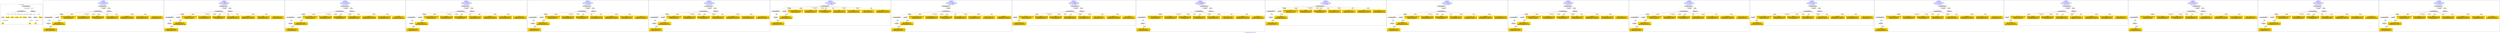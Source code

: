 digraph n0 {
fontcolor="blue"
remincross="true"
label="s14-s-california-african-american.json"
subgraph cluster_0 {
label="1-correct model"
n2[style="filled",color="white",fillcolor="lightgray",label="CulturalHeritageObject1"];
n3[style="filled",color="white",fillcolor="lightgray",label="Person1"];
n4[shape="plaintext",style="filled",fillcolor="gold",label="dimensions"];
n5[shape="plaintext",style="filled",fillcolor="gold",label="technique"];
n6[shape="plaintext",style="filled",fillcolor="gold",label="provenance"];
n7[shape="plaintext",style="filled",fillcolor="gold",label="title"];
n8[shape="plaintext",style="filled",fillcolor="gold",label="accessionId"];
n9[style="filled",color="white",fillcolor="lightgray",label="Concept1"];
n10[style="filled",color="white",fillcolor="lightgray",label="Document1"];
n11[shape="plaintext",style="filled",fillcolor="gold",label="artist"];
n12[style="filled",color="white",fillcolor="lightgray",label="EuropeanaAggregation1"];
n13[style="filled",color="white",fillcolor="lightgray",label="WebResource1"];
n14[shape="plaintext",style="filled",fillcolor="gold",label="imageUrl"];
n15[shape="plaintext",style="filled",fillcolor="gold",label="type"];
n16[shape="plaintext",style="filled",fillcolor="gold",label="url"];
}
subgraph cluster_1 {
label="candidate 0\nlink coherence:1.0\nnode coherence:1.0\nconfidence:0.5287595687913283\nmapping score:0.6021791155230353\ncost:13.99978\n-precision:0.5-recall:0.5"
n18[style="filled",color="white",fillcolor="lightgray",label="CulturalHeritageObject1"];
n19[style="filled",color="white",fillcolor="lightgray",label="CulturalHeritageObject2"];
n20[style="filled",color="white",fillcolor="lightgray",label="Document1"];
n21[style="filled",color="white",fillcolor="lightgray",label="Document2"];
n22[style="filled",color="white",fillcolor="lightgray",label="EuropeanaAggregation1"];
n23[style="filled",color="white",fillcolor="lightgray",label="WebResource1"];
n24[shape="plaintext",style="filled",fillcolor="gold",label="url\n[WebResource,classLink,0.489]\n[CulturalHeritageObject,extent,0.244]\n[Document,classLink,0.134]\n[CulturalHeritageObject,description,0.133]"];
n25[shape="plaintext",style="filled",fillcolor="gold",label="imageUrl\n[Document,classLink,0.507]\n[WebResource,classLink,0.479]\n[CulturalHeritageObject,description,0.011]\n[Person,biographicalInformation,0.004]"];
n26[shape="plaintext",style="filled",fillcolor="gold",label="accessionId\n[CulturalHeritageObject,accessionNumber,0.814]\n[WebResource,classLink,0.183]\n[CulturalHeritageObject,title,0.002]\n[Document,classLink,0.001]"];
n27[shape="plaintext",style="filled",fillcolor="gold",label="provenance\n[CulturalHeritageObject,provenance,0.68]\n[CulturalHeritageObject,description,0.135]\n[CulturalHeritageObject,title,0.112]\n[Person,biographicalInformation,0.073]"];
n28[shape="plaintext",style="filled",fillcolor="gold",label="technique\n[CulturalHeritageObject,medium,0.652]\n[CulturalHeritageObject,description,0.176]\n[Person,biographicalInformation,0.093]\n[Concept,prefLabel,0.079]"];
n29[shape="plaintext",style="filled",fillcolor="gold",label="artist\n[CulturalHeritageObject,description,0.318]\n[CulturalHeritageObject,title,0.241]\n[Person,nameOfThePerson,0.239]\n[CulturalHeritageObject,provenance,0.203]"];
n30[shape="plaintext",style="filled",fillcolor="gold",label="type\n[Document,classLink,0.339]\n[CulturalHeritageObject,rightsHolder,0.269]\n[WebResource,classLink,0.244]\n[CulturalHeritageObject,provenance,0.148]"];
n31[shape="plaintext",style="filled",fillcolor="gold",label="dimensions\n[CulturalHeritageObject,extent,0.64]\n[CulturalHeritageObject,accessionNumber,0.16]\n[CulturalHeritageObject,description,0.124]\n[CulturalHeritageObject,provenance,0.076]"];
n32[shape="plaintext",style="filled",fillcolor="gold",label="title\n[CulturalHeritageObject,description,0.397]\n[CulturalHeritageObject,title,0.287]\n[Person,biographicalInformation,0.218]\n[CulturalHeritageObject,provenance,0.098]"];
}
subgraph cluster_2 {
label="candidate 1\nlink coherence:1.0\nnode coherence:1.0\nconfidence:0.5250987376012417\nmapping score:0.6009588384596731\ncost:13.99978\n-precision:0.57-recall:0.57"
n34[style="filled",color="white",fillcolor="lightgray",label="CulturalHeritageObject1"];
n35[style="filled",color="white",fillcolor="lightgray",label="CulturalHeritageObject2"];
n36[style="filled",color="white",fillcolor="lightgray",label="Document1"];
n37[style="filled",color="white",fillcolor="lightgray",label="Document2"];
n38[style="filled",color="white",fillcolor="lightgray",label="EuropeanaAggregation1"];
n39[style="filled",color="white",fillcolor="lightgray",label="WebResource1"];
n40[shape="plaintext",style="filled",fillcolor="gold",label="url\n[WebResource,classLink,0.489]\n[CulturalHeritageObject,extent,0.244]\n[Document,classLink,0.134]\n[CulturalHeritageObject,description,0.133]"];
n41[shape="plaintext",style="filled",fillcolor="gold",label="imageUrl\n[Document,classLink,0.507]\n[WebResource,classLink,0.479]\n[CulturalHeritageObject,description,0.011]\n[Person,biographicalInformation,0.004]"];
n42[shape="plaintext",style="filled",fillcolor="gold",label="accessionId\n[CulturalHeritageObject,accessionNumber,0.814]\n[WebResource,classLink,0.183]\n[CulturalHeritageObject,title,0.002]\n[Document,classLink,0.001]"];
n43[shape="plaintext",style="filled",fillcolor="gold",label="provenance\n[CulturalHeritageObject,provenance,0.68]\n[CulturalHeritageObject,description,0.135]\n[CulturalHeritageObject,title,0.112]\n[Person,biographicalInformation,0.073]"];
n44[shape="plaintext",style="filled",fillcolor="gold",label="technique\n[CulturalHeritageObject,medium,0.652]\n[CulturalHeritageObject,description,0.176]\n[Person,biographicalInformation,0.093]\n[Concept,prefLabel,0.079]"];
n45[shape="plaintext",style="filled",fillcolor="gold",label="title\n[CulturalHeritageObject,description,0.397]\n[CulturalHeritageObject,title,0.287]\n[Person,biographicalInformation,0.218]\n[CulturalHeritageObject,provenance,0.098]"];
n46[shape="plaintext",style="filled",fillcolor="gold",label="type\n[Document,classLink,0.339]\n[CulturalHeritageObject,rightsHolder,0.269]\n[WebResource,classLink,0.244]\n[CulturalHeritageObject,provenance,0.148]"];
n47[shape="plaintext",style="filled",fillcolor="gold",label="dimensions\n[CulturalHeritageObject,extent,0.64]\n[CulturalHeritageObject,accessionNumber,0.16]\n[CulturalHeritageObject,description,0.124]\n[CulturalHeritageObject,provenance,0.076]"];
n48[shape="plaintext",style="filled",fillcolor="gold",label="artist\n[CulturalHeritageObject,description,0.318]\n[CulturalHeritageObject,title,0.241]\n[Person,nameOfThePerson,0.239]\n[CulturalHeritageObject,provenance,0.203]"];
}
subgraph cluster_3 {
label="candidate 10\nlink coherence:1.0\nnode coherence:1.0\nconfidence:0.4819772066433343\nmapping score:0.5865849948070374\ncost:13.99978\n-precision:0.57-recall:0.57"
n50[style="filled",color="white",fillcolor="lightgray",label="CulturalHeritageObject1"];
n51[style="filled",color="white",fillcolor="lightgray",label="CulturalHeritageObject2"];
n52[style="filled",color="white",fillcolor="lightgray",label="Document1"];
n53[style="filled",color="white",fillcolor="lightgray",label="Document2"];
n54[style="filled",color="white",fillcolor="lightgray",label="EuropeanaAggregation1"];
n55[style="filled",color="white",fillcolor="lightgray",label="WebResource1"];
n56[shape="plaintext",style="filled",fillcolor="gold",label="imageUrl\n[Document,classLink,0.507]\n[WebResource,classLink,0.479]\n[CulturalHeritageObject,description,0.011]\n[Person,biographicalInformation,0.004]"];
n57[shape="plaintext",style="filled",fillcolor="gold",label="type\n[Document,classLink,0.339]\n[CulturalHeritageObject,rightsHolder,0.269]\n[WebResource,classLink,0.244]\n[CulturalHeritageObject,provenance,0.148]"];
n58[shape="plaintext",style="filled",fillcolor="gold",label="accessionId\n[CulturalHeritageObject,accessionNumber,0.814]\n[WebResource,classLink,0.183]\n[CulturalHeritageObject,title,0.002]\n[Document,classLink,0.001]"];
n59[shape="plaintext",style="filled",fillcolor="gold",label="provenance\n[CulturalHeritageObject,provenance,0.68]\n[CulturalHeritageObject,description,0.135]\n[CulturalHeritageObject,title,0.112]\n[Person,biographicalInformation,0.073]"];
n60[shape="plaintext",style="filled",fillcolor="gold",label="technique\n[CulturalHeritageObject,medium,0.652]\n[CulturalHeritageObject,description,0.176]\n[Person,biographicalInformation,0.093]\n[Concept,prefLabel,0.079]"];
n61[shape="plaintext",style="filled",fillcolor="gold",label="url\n[WebResource,classLink,0.489]\n[CulturalHeritageObject,extent,0.244]\n[Document,classLink,0.134]\n[CulturalHeritageObject,description,0.133]"];
n62[shape="plaintext",style="filled",fillcolor="gold",label="artist\n[CulturalHeritageObject,description,0.318]\n[CulturalHeritageObject,title,0.241]\n[Person,nameOfThePerson,0.239]\n[CulturalHeritageObject,provenance,0.203]"];
n63[shape="plaintext",style="filled",fillcolor="gold",label="dimensions\n[CulturalHeritageObject,extent,0.64]\n[CulturalHeritageObject,accessionNumber,0.16]\n[CulturalHeritageObject,description,0.124]\n[CulturalHeritageObject,provenance,0.076]"];
n64[shape="plaintext",style="filled",fillcolor="gold",label="title\n[CulturalHeritageObject,description,0.397]\n[CulturalHeritageObject,title,0.287]\n[Person,biographicalInformation,0.218]\n[CulturalHeritageObject,provenance,0.098]"];
}
subgraph cluster_4 {
label="candidate 11\nlink coherence:1.0\nnode coherence:1.0\nconfidence:0.4787995747924503\nmapping score:0.5855257841900761\ncost:13.99978\n-precision:0.5-recall:0.5"
n66[style="filled",color="white",fillcolor="lightgray",label="CulturalHeritageObject1"];
n67[style="filled",color="white",fillcolor="lightgray",label="CulturalHeritageObject2"];
n68[style="filled",color="white",fillcolor="lightgray",label="Document1"];
n69[style="filled",color="white",fillcolor="lightgray",label="Document2"];
n70[style="filled",color="white",fillcolor="lightgray",label="EuropeanaAggregation1"];
n71[style="filled",color="white",fillcolor="lightgray",label="WebResource1"];
n72[shape="plaintext",style="filled",fillcolor="gold",label="type\n[Document,classLink,0.339]\n[CulturalHeritageObject,rightsHolder,0.269]\n[WebResource,classLink,0.244]\n[CulturalHeritageObject,provenance,0.148]"];
n73[shape="plaintext",style="filled",fillcolor="gold",label="imageUrl\n[Document,classLink,0.507]\n[WebResource,classLink,0.479]\n[CulturalHeritageObject,description,0.011]\n[Person,biographicalInformation,0.004]"];
n74[shape="plaintext",style="filled",fillcolor="gold",label="accessionId\n[CulturalHeritageObject,accessionNumber,0.814]\n[WebResource,classLink,0.183]\n[CulturalHeritageObject,title,0.002]\n[Document,classLink,0.001]"];
n75[shape="plaintext",style="filled",fillcolor="gold",label="provenance\n[CulturalHeritageObject,provenance,0.68]\n[CulturalHeritageObject,description,0.135]\n[CulturalHeritageObject,title,0.112]\n[Person,biographicalInformation,0.073]"];
n76[shape="plaintext",style="filled",fillcolor="gold",label="technique\n[CulturalHeritageObject,medium,0.652]\n[CulturalHeritageObject,description,0.176]\n[Person,biographicalInformation,0.093]\n[Concept,prefLabel,0.079]"];
n77[shape="plaintext",style="filled",fillcolor="gold",label="artist\n[CulturalHeritageObject,description,0.318]\n[CulturalHeritageObject,title,0.241]\n[Person,nameOfThePerson,0.239]\n[CulturalHeritageObject,provenance,0.203]"];
n78[shape="plaintext",style="filled",fillcolor="gold",label="url\n[WebResource,classLink,0.489]\n[CulturalHeritageObject,extent,0.244]\n[Document,classLink,0.134]\n[CulturalHeritageObject,description,0.133]"];
n79[shape="plaintext",style="filled",fillcolor="gold",label="dimensions\n[CulturalHeritageObject,extent,0.64]\n[CulturalHeritageObject,accessionNumber,0.16]\n[CulturalHeritageObject,description,0.124]\n[CulturalHeritageObject,provenance,0.076]"];
n80[shape="plaintext",style="filled",fillcolor="gold",label="title\n[CulturalHeritageObject,description,0.397]\n[CulturalHeritageObject,title,0.287]\n[Person,biographicalInformation,0.218]\n[CulturalHeritageObject,provenance,0.098]"];
}
subgraph cluster_5 {
label="candidate 12\nlink coherence:1.0\nnode coherence:1.0\nconfidence:0.4751387436023637\nmapping score:0.5843055071267139\ncost:13.99978\n-precision:0.57-recall:0.57"
n82[style="filled",color="white",fillcolor="lightgray",label="CulturalHeritageObject1"];
n83[style="filled",color="white",fillcolor="lightgray",label="CulturalHeritageObject2"];
n84[style="filled",color="white",fillcolor="lightgray",label="Document1"];
n85[style="filled",color="white",fillcolor="lightgray",label="Document2"];
n86[style="filled",color="white",fillcolor="lightgray",label="EuropeanaAggregation1"];
n87[style="filled",color="white",fillcolor="lightgray",label="WebResource1"];
n88[shape="plaintext",style="filled",fillcolor="gold",label="type\n[Document,classLink,0.339]\n[CulturalHeritageObject,rightsHolder,0.269]\n[WebResource,classLink,0.244]\n[CulturalHeritageObject,provenance,0.148]"];
n89[shape="plaintext",style="filled",fillcolor="gold",label="imageUrl\n[Document,classLink,0.507]\n[WebResource,classLink,0.479]\n[CulturalHeritageObject,description,0.011]\n[Person,biographicalInformation,0.004]"];
n90[shape="plaintext",style="filled",fillcolor="gold",label="accessionId\n[CulturalHeritageObject,accessionNumber,0.814]\n[WebResource,classLink,0.183]\n[CulturalHeritageObject,title,0.002]\n[Document,classLink,0.001]"];
n91[shape="plaintext",style="filled",fillcolor="gold",label="provenance\n[CulturalHeritageObject,provenance,0.68]\n[CulturalHeritageObject,description,0.135]\n[CulturalHeritageObject,title,0.112]\n[Person,biographicalInformation,0.073]"];
n92[shape="plaintext",style="filled",fillcolor="gold",label="technique\n[CulturalHeritageObject,medium,0.652]\n[CulturalHeritageObject,description,0.176]\n[Person,biographicalInformation,0.093]\n[Concept,prefLabel,0.079]"];
n93[shape="plaintext",style="filled",fillcolor="gold",label="title\n[CulturalHeritageObject,description,0.397]\n[CulturalHeritageObject,title,0.287]\n[Person,biographicalInformation,0.218]\n[CulturalHeritageObject,provenance,0.098]"];
n94[shape="plaintext",style="filled",fillcolor="gold",label="url\n[WebResource,classLink,0.489]\n[CulturalHeritageObject,extent,0.244]\n[Document,classLink,0.134]\n[CulturalHeritageObject,description,0.133]"];
n95[shape="plaintext",style="filled",fillcolor="gold",label="dimensions\n[CulturalHeritageObject,extent,0.64]\n[CulturalHeritageObject,accessionNumber,0.16]\n[CulturalHeritageObject,description,0.124]\n[CulturalHeritageObject,provenance,0.076]"];
n96[shape="plaintext",style="filled",fillcolor="gold",label="artist\n[CulturalHeritageObject,description,0.318]\n[CulturalHeritageObject,title,0.241]\n[Person,nameOfThePerson,0.239]\n[CulturalHeritageObject,provenance,0.203]"];
}
subgraph cluster_6 {
label="candidate 13\nlink coherence:1.0\nnode coherence:1.0\nconfidence:0.4746154770010643\nmapping score:0.5841310849262807\ncost:13.99978\n-precision:0.5-recall:0.5"
n98[style="filled",color="white",fillcolor="lightgray",label="CulturalHeritageObject1"];
n99[style="filled",color="white",fillcolor="lightgray",label="CulturalHeritageObject2"];
n100[style="filled",color="white",fillcolor="lightgray",label="Document1"];
n101[style="filled",color="white",fillcolor="lightgray",label="Document2"];
n102[style="filled",color="white",fillcolor="lightgray",label="EuropeanaAggregation1"];
n103[style="filled",color="white",fillcolor="lightgray",label="WebResource1"];
n104[shape="plaintext",style="filled",fillcolor="gold",label="type\n[Document,classLink,0.339]\n[CulturalHeritageObject,rightsHolder,0.269]\n[WebResource,classLink,0.244]\n[CulturalHeritageObject,provenance,0.148]"];
n105[shape="plaintext",style="filled",fillcolor="gold",label="imageUrl\n[Document,classLink,0.507]\n[WebResource,classLink,0.479]\n[CulturalHeritageObject,description,0.011]\n[Person,biographicalInformation,0.004]"];
n106[shape="plaintext",style="filled",fillcolor="gold",label="accessionId\n[CulturalHeritageObject,accessionNumber,0.814]\n[WebResource,classLink,0.183]\n[CulturalHeritageObject,title,0.002]\n[Document,classLink,0.001]"];
n107[shape="plaintext",style="filled",fillcolor="gold",label="provenance\n[CulturalHeritageObject,provenance,0.68]\n[CulturalHeritageObject,description,0.135]\n[CulturalHeritageObject,title,0.112]\n[Person,biographicalInformation,0.073]"];
n108[shape="plaintext",style="filled",fillcolor="gold",label="technique\n[CulturalHeritageObject,medium,0.652]\n[CulturalHeritageObject,description,0.176]\n[Person,biographicalInformation,0.093]\n[Concept,prefLabel,0.079]"];
n109[shape="plaintext",style="filled",fillcolor="gold",label="url\n[WebResource,classLink,0.489]\n[CulturalHeritageObject,extent,0.244]\n[Document,classLink,0.134]\n[CulturalHeritageObject,description,0.133]"];
n110[shape="plaintext",style="filled",fillcolor="gold",label="artist\n[CulturalHeritageObject,description,0.318]\n[CulturalHeritageObject,title,0.241]\n[Person,nameOfThePerson,0.239]\n[CulturalHeritageObject,provenance,0.203]"];
n111[shape="plaintext",style="filled",fillcolor="gold",label="dimensions\n[CulturalHeritageObject,extent,0.64]\n[CulturalHeritageObject,accessionNumber,0.16]\n[CulturalHeritageObject,description,0.124]\n[CulturalHeritageObject,provenance,0.076]"];
n112[shape="plaintext",style="filled",fillcolor="gold",label="title\n[CulturalHeritageObject,description,0.397]\n[CulturalHeritageObject,title,0.287]\n[Person,biographicalInformation,0.218]\n[CulturalHeritageObject,provenance,0.098]"];
}
subgraph cluster_7 {
label="candidate 14\nlink coherence:1.0\nnode coherence:1.0\nconfidence:0.47273973155803234\nmapping score:0.6020243549637886\ncost:11.99998\n-precision:0.5-recall:0.43"
n114[style="filled",color="white",fillcolor="lightgray",label="CulturalHeritageObject1"];
n115[style="filled",color="white",fillcolor="lightgray",label="CulturalHeritageObject2"];
n116[style="filled",color="white",fillcolor="lightgray",label="Document1"];
n117[style="filled",color="white",fillcolor="lightgray",label="Document2"];
n118[shape="plaintext",style="filled",fillcolor="gold",label="imageUrl\n[Document,classLink,0.507]\n[WebResource,classLink,0.479]\n[CulturalHeritageObject,description,0.011]\n[Person,biographicalInformation,0.004]"];
n119[shape="plaintext",style="filled",fillcolor="gold",label="accessionId\n[CulturalHeritageObject,accessionNumber,0.814]\n[WebResource,classLink,0.183]\n[CulturalHeritageObject,title,0.002]\n[Document,classLink,0.001]"];
n120[shape="plaintext",style="filled",fillcolor="gold",label="provenance\n[CulturalHeritageObject,provenance,0.68]\n[CulturalHeritageObject,description,0.135]\n[CulturalHeritageObject,title,0.112]\n[Person,biographicalInformation,0.073]"];
n121[shape="plaintext",style="filled",fillcolor="gold",label="technique\n[CulturalHeritageObject,medium,0.652]\n[CulturalHeritageObject,description,0.176]\n[Person,biographicalInformation,0.093]\n[Concept,prefLabel,0.079]"];
n122[shape="plaintext",style="filled",fillcolor="gold",label="title\n[CulturalHeritageObject,description,0.397]\n[CulturalHeritageObject,title,0.287]\n[Person,biographicalInformation,0.218]\n[CulturalHeritageObject,provenance,0.098]"];
n123[shape="plaintext",style="filled",fillcolor="gold",label="type\n[Document,classLink,0.339]\n[CulturalHeritageObject,rightsHolder,0.269]\n[WebResource,classLink,0.244]\n[CulturalHeritageObject,provenance,0.148]"];
n124[shape="plaintext",style="filled",fillcolor="gold",label="artist\n[CulturalHeritageObject,description,0.318]\n[CulturalHeritageObject,title,0.241]\n[Person,nameOfThePerson,0.239]\n[CulturalHeritageObject,provenance,0.203]"];
n125[shape="plaintext",style="filled",fillcolor="gold",label="url\n[WebResource,classLink,0.489]\n[CulturalHeritageObject,extent,0.244]\n[Document,classLink,0.134]\n[CulturalHeritageObject,description,0.133]"];
n126[shape="plaintext",style="filled",fillcolor="gold",label="dimensions\n[CulturalHeritageObject,extent,0.64]\n[CulturalHeritageObject,accessionNumber,0.16]\n[CulturalHeritageObject,description,0.124]\n[CulturalHeritageObject,provenance,0.076]"];
}
subgraph cluster_8 {
label="candidate 15\nlink coherence:1.0\nnode coherence:1.0\nconfidence:0.47273973155803234\nmapping score:0.6020243549637886\ncost:12.99988\n-precision:0.54-recall:0.5"
n128[style="filled",color="white",fillcolor="lightgray",label="CulturalHeritageObject1"];
n129[style="filled",color="white",fillcolor="lightgray",label="CulturalHeritageObject2"];
n130[style="filled",color="white",fillcolor="lightgray",label="Document1"];
n131[style="filled",color="white",fillcolor="lightgray",label="Document2"];
n132[style="filled",color="white",fillcolor="lightgray",label="EuropeanaAggregation1"];
n133[shape="plaintext",style="filled",fillcolor="gold",label="imageUrl\n[Document,classLink,0.507]\n[WebResource,classLink,0.479]\n[CulturalHeritageObject,description,0.011]\n[Person,biographicalInformation,0.004]"];
n134[shape="plaintext",style="filled",fillcolor="gold",label="accessionId\n[CulturalHeritageObject,accessionNumber,0.814]\n[WebResource,classLink,0.183]\n[CulturalHeritageObject,title,0.002]\n[Document,classLink,0.001]"];
n135[shape="plaintext",style="filled",fillcolor="gold",label="provenance\n[CulturalHeritageObject,provenance,0.68]\n[CulturalHeritageObject,description,0.135]\n[CulturalHeritageObject,title,0.112]\n[Person,biographicalInformation,0.073]"];
n136[shape="plaintext",style="filled",fillcolor="gold",label="technique\n[CulturalHeritageObject,medium,0.652]\n[CulturalHeritageObject,description,0.176]\n[Person,biographicalInformation,0.093]\n[Concept,prefLabel,0.079]"];
n137[shape="plaintext",style="filled",fillcolor="gold",label="title\n[CulturalHeritageObject,description,0.397]\n[CulturalHeritageObject,title,0.287]\n[Person,biographicalInformation,0.218]\n[CulturalHeritageObject,provenance,0.098]"];
n138[shape="plaintext",style="filled",fillcolor="gold",label="type\n[Document,classLink,0.339]\n[CulturalHeritageObject,rightsHolder,0.269]\n[WebResource,classLink,0.244]\n[CulturalHeritageObject,provenance,0.148]"];
n139[shape="plaintext",style="filled",fillcolor="gold",label="artist\n[CulturalHeritageObject,description,0.318]\n[CulturalHeritageObject,title,0.241]\n[Person,nameOfThePerson,0.239]\n[CulturalHeritageObject,provenance,0.203]"];
n140[shape="plaintext",style="filled",fillcolor="gold",label="url\n[WebResource,classLink,0.489]\n[CulturalHeritageObject,extent,0.244]\n[Document,classLink,0.134]\n[CulturalHeritageObject,description,0.133]"];
n141[shape="plaintext",style="filled",fillcolor="gold",label="dimensions\n[CulturalHeritageObject,extent,0.64]\n[CulturalHeritageObject,accessionNumber,0.16]\n[CulturalHeritageObject,description,0.124]\n[CulturalHeritageObject,provenance,0.076]"];
}
subgraph cluster_9 {
label="candidate 16\nlink coherence:1.0\nnode coherence:1.0\nconfidence:0.46961564098644765\nmapping score:0.600982991439927\ncost:11.99979\n-precision:0.75-recall:0.64"
n143[style="filled",color="white",fillcolor="lightgray",label="CulturalHeritageObject1"];
n144[style="filled",color="white",fillcolor="lightgray",label="Document1"];
n145[style="filled",color="white",fillcolor="lightgray",label="EuropeanaAggregation1"];
n146[style="filled",color="white",fillcolor="lightgray",label="WebResource1"];
n147[shape="plaintext",style="filled",fillcolor="gold",label="imageUrl\n[Document,classLink,0.507]\n[WebResource,classLink,0.479]\n[CulturalHeritageObject,description,0.011]\n[Person,biographicalInformation,0.004]"];
n148[shape="plaintext",style="filled",fillcolor="gold",label="type\n[Document,classLink,0.339]\n[CulturalHeritageObject,rightsHolder,0.269]\n[WebResource,classLink,0.244]\n[CulturalHeritageObject,provenance,0.148]"];
n149[shape="plaintext",style="filled",fillcolor="gold",label="accessionId\n[CulturalHeritageObject,accessionNumber,0.814]\n[WebResource,classLink,0.183]\n[CulturalHeritageObject,title,0.002]\n[Document,classLink,0.001]"];
n150[shape="plaintext",style="filled",fillcolor="gold",label="provenance\n[CulturalHeritageObject,provenance,0.68]\n[CulturalHeritageObject,description,0.135]\n[CulturalHeritageObject,title,0.112]\n[Person,biographicalInformation,0.073]"];
n151[shape="plaintext",style="filled",fillcolor="gold",label="technique\n[CulturalHeritageObject,medium,0.652]\n[CulturalHeritageObject,description,0.176]\n[Person,biographicalInformation,0.093]\n[Concept,prefLabel,0.079]"];
n152[shape="plaintext",style="filled",fillcolor="gold",label="title\n[CulturalHeritageObject,description,0.397]\n[CulturalHeritageObject,title,0.287]\n[Person,biographicalInformation,0.218]\n[CulturalHeritageObject,provenance,0.098]"];
n153[shape="plaintext",style="filled",fillcolor="gold",label="artist\n[CulturalHeritageObject,description,0.318]\n[CulturalHeritageObject,title,0.241]\n[Person,nameOfThePerson,0.239]\n[CulturalHeritageObject,provenance,0.203]"];
n154[shape="plaintext",style="filled",fillcolor="gold",label="url\n[WebResource,classLink,0.489]\n[CulturalHeritageObject,extent,0.244]\n[Document,classLink,0.134]\n[CulturalHeritageObject,description,0.133]"];
n155[shape="plaintext",style="filled",fillcolor="gold",label="dimensions\n[CulturalHeritageObject,extent,0.64]\n[CulturalHeritageObject,accessionNumber,0.16]\n[CulturalHeritageObject,description,0.124]\n[CulturalHeritageObject,provenance,0.076]"];
}
subgraph cluster_10 {
label="candidate 17\nlink coherence:1.0\nnode coherence:1.0\nconfidence:0.46961564098644765\nmapping score:0.600982991439927\ncost:12.99979\n-precision:0.62-recall:0.57"
n157[style="filled",color="white",fillcolor="lightgray",label="CulturalHeritageObject1"];
n158[style="filled",color="white",fillcolor="lightgray",label="CulturalHeritageObject2"];
n159[style="filled",color="white",fillcolor="lightgray",label="Document2"];
n160[style="filled",color="white",fillcolor="lightgray",label="EuropeanaAggregation1"];
n161[style="filled",color="white",fillcolor="lightgray",label="WebResource1"];
n162[shape="plaintext",style="filled",fillcolor="gold",label="imageUrl\n[Document,classLink,0.507]\n[WebResource,classLink,0.479]\n[CulturalHeritageObject,description,0.011]\n[Person,biographicalInformation,0.004]"];
n163[shape="plaintext",style="filled",fillcolor="gold",label="accessionId\n[CulturalHeritageObject,accessionNumber,0.814]\n[WebResource,classLink,0.183]\n[CulturalHeritageObject,title,0.002]\n[Document,classLink,0.001]"];
n164[shape="plaintext",style="filled",fillcolor="gold",label="provenance\n[CulturalHeritageObject,provenance,0.68]\n[CulturalHeritageObject,description,0.135]\n[CulturalHeritageObject,title,0.112]\n[Person,biographicalInformation,0.073]"];
n165[shape="plaintext",style="filled",fillcolor="gold",label="technique\n[CulturalHeritageObject,medium,0.652]\n[CulturalHeritageObject,description,0.176]\n[Person,biographicalInformation,0.093]\n[Concept,prefLabel,0.079]"];
n166[shape="plaintext",style="filled",fillcolor="gold",label="title\n[CulturalHeritageObject,description,0.397]\n[CulturalHeritageObject,title,0.287]\n[Person,biographicalInformation,0.218]\n[CulturalHeritageObject,provenance,0.098]"];
n167[shape="plaintext",style="filled",fillcolor="gold",label="type\n[Document,classLink,0.339]\n[CulturalHeritageObject,rightsHolder,0.269]\n[WebResource,classLink,0.244]\n[CulturalHeritageObject,provenance,0.148]"];
n168[shape="plaintext",style="filled",fillcolor="gold",label="artist\n[CulturalHeritageObject,description,0.318]\n[CulturalHeritageObject,title,0.241]\n[Person,nameOfThePerson,0.239]\n[CulturalHeritageObject,provenance,0.203]"];
n169[shape="plaintext",style="filled",fillcolor="gold",label="url\n[WebResource,classLink,0.489]\n[CulturalHeritageObject,extent,0.244]\n[Document,classLink,0.134]\n[CulturalHeritageObject,description,0.133]"];
n170[shape="plaintext",style="filled",fillcolor="gold",label="dimensions\n[CulturalHeritageObject,extent,0.64]\n[CulturalHeritageObject,accessionNumber,0.16]\n[CulturalHeritageObject,description,0.124]\n[CulturalHeritageObject,provenance,0.076]"];
}
subgraph cluster_11 {
label="candidate 18\nlink coherence:1.0\nnode coherence:1.0\nconfidence:0.468147942730166\nmapping score:0.6004937586878331\ncost:11.99998\n-precision:0.42-recall:0.36"
n172[style="filled",color="white",fillcolor="lightgray",label="CulturalHeritageObject1"];
n173[style="filled",color="white",fillcolor="lightgray",label="CulturalHeritageObject2"];
n174[style="filled",color="white",fillcolor="lightgray",label="Document1"];
n175[style="filled",color="white",fillcolor="lightgray",label="Document2"];
n176[shape="plaintext",style="filled",fillcolor="gold",label="imageUrl\n[Document,classLink,0.507]\n[WebResource,classLink,0.479]\n[CulturalHeritageObject,description,0.011]\n[Person,biographicalInformation,0.004]"];
n177[shape="plaintext",style="filled",fillcolor="gold",label="accessionId\n[CulturalHeritageObject,accessionNumber,0.814]\n[WebResource,classLink,0.183]\n[CulturalHeritageObject,title,0.002]\n[Document,classLink,0.001]"];
n178[shape="plaintext",style="filled",fillcolor="gold",label="provenance\n[CulturalHeritageObject,provenance,0.68]\n[CulturalHeritageObject,description,0.135]\n[CulturalHeritageObject,title,0.112]\n[Person,biographicalInformation,0.073]"];
n179[shape="plaintext",style="filled",fillcolor="gold",label="technique\n[CulturalHeritageObject,medium,0.652]\n[CulturalHeritageObject,description,0.176]\n[Person,biographicalInformation,0.093]\n[Concept,prefLabel,0.079]"];
n180[shape="plaintext",style="filled",fillcolor="gold",label="artist\n[CulturalHeritageObject,description,0.318]\n[CulturalHeritageObject,title,0.241]\n[Person,nameOfThePerson,0.239]\n[CulturalHeritageObject,provenance,0.203]"];
n181[shape="plaintext",style="filled",fillcolor="gold",label="url\n[WebResource,classLink,0.489]\n[CulturalHeritageObject,extent,0.244]\n[Document,classLink,0.134]\n[CulturalHeritageObject,description,0.133]"];
n182[shape="plaintext",style="filled",fillcolor="gold",label="type\n[Document,classLink,0.339]\n[CulturalHeritageObject,rightsHolder,0.269]\n[WebResource,classLink,0.244]\n[CulturalHeritageObject,provenance,0.148]"];
n183[shape="plaintext",style="filled",fillcolor="gold",label="dimensions\n[CulturalHeritageObject,extent,0.64]\n[CulturalHeritageObject,accessionNumber,0.16]\n[CulturalHeritageObject,description,0.124]\n[CulturalHeritageObject,provenance,0.076]"];
n184[shape="plaintext",style="filled",fillcolor="gold",label="title\n[CulturalHeritageObject,description,0.397]\n[CulturalHeritageObject,title,0.287]\n[Person,biographicalInformation,0.218]\n[CulturalHeritageObject,provenance,0.098]"];
}
subgraph cluster_12 {
label="candidate 19\nlink coherence:1.0\nnode coherence:1.0\nconfidence:0.468147942730166\nmapping score:0.6004937586878331\ncost:12.99988\n-precision:0.46-recall:0.43"
n186[style="filled",color="white",fillcolor="lightgray",label="CulturalHeritageObject1"];
n187[style="filled",color="white",fillcolor="lightgray",label="CulturalHeritageObject2"];
n188[style="filled",color="white",fillcolor="lightgray",label="Document1"];
n189[style="filled",color="white",fillcolor="lightgray",label="Document2"];
n190[style="filled",color="white",fillcolor="lightgray",label="EuropeanaAggregation1"];
n191[shape="plaintext",style="filled",fillcolor="gold",label="imageUrl\n[Document,classLink,0.507]\n[WebResource,classLink,0.479]\n[CulturalHeritageObject,description,0.011]\n[Person,biographicalInformation,0.004]"];
n192[shape="plaintext",style="filled",fillcolor="gold",label="accessionId\n[CulturalHeritageObject,accessionNumber,0.814]\n[WebResource,classLink,0.183]\n[CulturalHeritageObject,title,0.002]\n[Document,classLink,0.001]"];
n193[shape="plaintext",style="filled",fillcolor="gold",label="provenance\n[CulturalHeritageObject,provenance,0.68]\n[CulturalHeritageObject,description,0.135]\n[CulturalHeritageObject,title,0.112]\n[Person,biographicalInformation,0.073]"];
n194[shape="plaintext",style="filled",fillcolor="gold",label="technique\n[CulturalHeritageObject,medium,0.652]\n[CulturalHeritageObject,description,0.176]\n[Person,biographicalInformation,0.093]\n[Concept,prefLabel,0.079]"];
n195[shape="plaintext",style="filled",fillcolor="gold",label="artist\n[CulturalHeritageObject,description,0.318]\n[CulturalHeritageObject,title,0.241]\n[Person,nameOfThePerson,0.239]\n[CulturalHeritageObject,provenance,0.203]"];
n196[shape="plaintext",style="filled",fillcolor="gold",label="url\n[WebResource,classLink,0.489]\n[CulturalHeritageObject,extent,0.244]\n[Document,classLink,0.134]\n[CulturalHeritageObject,description,0.133]"];
n197[shape="plaintext",style="filled",fillcolor="gold",label="type\n[Document,classLink,0.339]\n[CulturalHeritageObject,rightsHolder,0.269]\n[WebResource,classLink,0.244]\n[CulturalHeritageObject,provenance,0.148]"];
n198[shape="plaintext",style="filled",fillcolor="gold",label="dimensions\n[CulturalHeritageObject,extent,0.64]\n[CulturalHeritageObject,accessionNumber,0.16]\n[CulturalHeritageObject,description,0.124]\n[CulturalHeritageObject,provenance,0.076]"];
n199[shape="plaintext",style="filled",fillcolor="gold",label="title\n[CulturalHeritageObject,description,0.397]\n[CulturalHeritageObject,title,0.287]\n[Person,biographicalInformation,0.218]\n[CulturalHeritageObject,provenance,0.098]"];
}
subgraph cluster_13 {
label="candidate 2\nlink coherence:1.0\nnode coherence:1.0\nconfidence:0.5245754709999423\nmapping score:0.60078441625924\ncost:13.99978\n-precision:0.5-recall:0.5"
n201[style="filled",color="white",fillcolor="lightgray",label="CulturalHeritageObject1"];
n202[style="filled",color="white",fillcolor="lightgray",label="CulturalHeritageObject2"];
n203[style="filled",color="white",fillcolor="lightgray",label="Document1"];
n204[style="filled",color="white",fillcolor="lightgray",label="Document2"];
n205[style="filled",color="white",fillcolor="lightgray",label="EuropeanaAggregation1"];
n206[style="filled",color="white",fillcolor="lightgray",label="WebResource1"];
n207[shape="plaintext",style="filled",fillcolor="gold",label="url\n[WebResource,classLink,0.489]\n[CulturalHeritageObject,extent,0.244]\n[Document,classLink,0.134]\n[CulturalHeritageObject,description,0.133]"];
n208[shape="plaintext",style="filled",fillcolor="gold",label="imageUrl\n[Document,classLink,0.507]\n[WebResource,classLink,0.479]\n[CulturalHeritageObject,description,0.011]\n[Person,biographicalInformation,0.004]"];
n209[shape="plaintext",style="filled",fillcolor="gold",label="accessionId\n[CulturalHeritageObject,accessionNumber,0.814]\n[WebResource,classLink,0.183]\n[CulturalHeritageObject,title,0.002]\n[Document,classLink,0.001]"];
n210[shape="plaintext",style="filled",fillcolor="gold",label="provenance\n[CulturalHeritageObject,provenance,0.68]\n[CulturalHeritageObject,description,0.135]\n[CulturalHeritageObject,title,0.112]\n[Person,biographicalInformation,0.073]"];
n211[shape="plaintext",style="filled",fillcolor="gold",label="technique\n[CulturalHeritageObject,medium,0.652]\n[CulturalHeritageObject,description,0.176]\n[Person,biographicalInformation,0.093]\n[Concept,prefLabel,0.079]"];
n212[shape="plaintext",style="filled",fillcolor="gold",label="type\n[Document,classLink,0.339]\n[CulturalHeritageObject,rightsHolder,0.269]\n[WebResource,classLink,0.244]\n[CulturalHeritageObject,provenance,0.148]"];
n213[shape="plaintext",style="filled",fillcolor="gold",label="artist\n[CulturalHeritageObject,description,0.318]\n[CulturalHeritageObject,title,0.241]\n[Person,nameOfThePerson,0.239]\n[CulturalHeritageObject,provenance,0.203]"];
n214[shape="plaintext",style="filled",fillcolor="gold",label="dimensions\n[CulturalHeritageObject,extent,0.64]\n[CulturalHeritageObject,accessionNumber,0.16]\n[CulturalHeritageObject,description,0.124]\n[CulturalHeritageObject,provenance,0.076]"];
n215[shape="plaintext",style="filled",fillcolor="gold",label="title\n[CulturalHeritageObject,description,0.397]\n[CulturalHeritageObject,title,0.287]\n[Person,biographicalInformation,0.218]\n[CulturalHeritageObject,provenance,0.098]"];
}
subgraph cluster_14 {
label="candidate 3\nlink coherence:1.0\nnode coherence:1.0\nconfidence:0.512359051935271\nmapping score:0.5967122765710163\ncost:13.99978\n-precision:0.57-recall:0.57"
n217[style="filled",color="white",fillcolor="lightgray",label="CulturalHeritageObject1"];
n218[style="filled",color="white",fillcolor="lightgray",label="CulturalHeritageObject2"];
n219[style="filled",color="white",fillcolor="lightgray",label="Document1"];
n220[style="filled",color="white",fillcolor="lightgray",label="Document2"];
n221[style="filled",color="white",fillcolor="lightgray",label="EuropeanaAggregation1"];
n222[style="filled",color="white",fillcolor="lightgray",label="WebResource1"];
n223[shape="plaintext",style="filled",fillcolor="gold",label="url\n[WebResource,classLink,0.489]\n[CulturalHeritageObject,extent,0.244]\n[Document,classLink,0.134]\n[CulturalHeritageObject,description,0.133]"];
n224[shape="plaintext",style="filled",fillcolor="gold",label="imageUrl\n[Document,classLink,0.507]\n[WebResource,classLink,0.479]\n[CulturalHeritageObject,description,0.011]\n[Person,biographicalInformation,0.004]"];
n225[shape="plaintext",style="filled",fillcolor="gold",label="accessionId\n[CulturalHeritageObject,accessionNumber,0.814]\n[WebResource,classLink,0.183]\n[CulturalHeritageObject,title,0.002]\n[Document,classLink,0.001]"];
n226[shape="plaintext",style="filled",fillcolor="gold",label="provenance\n[CulturalHeritageObject,provenance,0.68]\n[CulturalHeritageObject,description,0.135]\n[CulturalHeritageObject,title,0.112]\n[Person,biographicalInformation,0.073]"];
n227[shape="plaintext",style="filled",fillcolor="gold",label="technique\n[CulturalHeritageObject,medium,0.652]\n[CulturalHeritageObject,description,0.176]\n[Person,biographicalInformation,0.093]\n[Concept,prefLabel,0.079]"];
n228[shape="plaintext",style="filled",fillcolor="gold",label="title\n[CulturalHeritageObject,description,0.397]\n[CulturalHeritageObject,title,0.287]\n[Person,biographicalInformation,0.218]\n[CulturalHeritageObject,provenance,0.098]"];
n229[shape="plaintext",style="filled",fillcolor="gold",label="type\n[Document,classLink,0.339]\n[CulturalHeritageObject,rightsHolder,0.269]\n[WebResource,classLink,0.244]\n[CulturalHeritageObject,provenance,0.148]"];
n230[shape="plaintext",style="filled",fillcolor="gold",label="artist\n[CulturalHeritageObject,description,0.318]\n[CulturalHeritageObject,title,0.241]\n[Person,nameOfThePerson,0.239]\n[CulturalHeritageObject,provenance,0.203]"];
n231[shape="plaintext",style="filled",fillcolor="gold",label="dimensions\n[CulturalHeritageObject,extent,0.64]\n[CulturalHeritageObject,accessionNumber,0.16]\n[CulturalHeritageObject,description,0.124]\n[CulturalHeritageObject,provenance,0.076]"];
}
subgraph cluster_15 {
label="candidate 4\nlink coherence:1.0\nnode coherence:1.0\nconfidence:0.5076221165151894\nmapping score:0.6136518166161743\ncost:11.99979\n-precision:0.58-recall:0.5"
n233[style="filled",color="white",fillcolor="lightgray",label="CulturalHeritageObject1"];
n234[style="filled",color="white",fillcolor="lightgray",label="Document1"];
n235[style="filled",color="white",fillcolor="lightgray",label="EuropeanaAggregation1"];
n236[style="filled",color="white",fillcolor="lightgray",label="WebResource1"];
n237[shape="plaintext",style="filled",fillcolor="gold",label="url\n[WebResource,classLink,0.489]\n[CulturalHeritageObject,extent,0.244]\n[Document,classLink,0.134]\n[CulturalHeritageObject,description,0.133]"];
n238[shape="plaintext",style="filled",fillcolor="gold",label="imageUrl\n[Document,classLink,0.507]\n[WebResource,classLink,0.479]\n[CulturalHeritageObject,description,0.011]\n[Person,biographicalInformation,0.004]"];
n239[shape="plaintext",style="filled",fillcolor="gold",label="accessionId\n[CulturalHeritageObject,accessionNumber,0.814]\n[WebResource,classLink,0.183]\n[CulturalHeritageObject,title,0.002]\n[Document,classLink,0.001]"];
n240[shape="plaintext",style="filled",fillcolor="gold",label="provenance\n[CulturalHeritageObject,provenance,0.68]\n[CulturalHeritageObject,description,0.135]\n[CulturalHeritageObject,title,0.112]\n[Person,biographicalInformation,0.073]"];
n241[shape="plaintext",style="filled",fillcolor="gold",label="technique\n[CulturalHeritageObject,medium,0.652]\n[CulturalHeritageObject,description,0.176]\n[Person,biographicalInformation,0.093]\n[Concept,prefLabel,0.079]"];
n242[shape="plaintext",style="filled",fillcolor="gold",label="artist\n[CulturalHeritageObject,description,0.318]\n[CulturalHeritageObject,title,0.241]\n[Person,nameOfThePerson,0.239]\n[CulturalHeritageObject,provenance,0.203]"];
n243[shape="plaintext",style="filled",fillcolor="gold",label="type\n[Document,classLink,0.339]\n[CulturalHeritageObject,rightsHolder,0.269]\n[WebResource,classLink,0.244]\n[CulturalHeritageObject,provenance,0.148]"];
n244[shape="plaintext",style="filled",fillcolor="gold",label="dimensions\n[CulturalHeritageObject,extent,0.64]\n[CulturalHeritageObject,accessionNumber,0.16]\n[CulturalHeritageObject,description,0.124]\n[CulturalHeritageObject,provenance,0.076]"];
n245[shape="plaintext",style="filled",fillcolor="gold",label="title\n[CulturalHeritageObject,description,0.397]\n[CulturalHeritageObject,title,0.287]\n[Person,biographicalInformation,0.218]\n[CulturalHeritageObject,provenance,0.098]"];
}
subgraph cluster_16 {
label="candidate 5\nlink coherence:1.0\nnode coherence:1.0\nconfidence:0.5076221165151894\nmapping score:0.6136518166161743\ncost:12.99979\n-precision:0.46-recall:0.43"
n247[style="filled",color="white",fillcolor="lightgray",label="CulturalHeritageObject1"];
n248[style="filled",color="white",fillcolor="lightgray",label="CulturalHeritageObject2"];
n249[style="filled",color="white",fillcolor="lightgray",label="Document2"];
n250[style="filled",color="white",fillcolor="lightgray",label="EuropeanaAggregation1"];
n251[style="filled",color="white",fillcolor="lightgray",label="WebResource1"];
n252[shape="plaintext",style="filled",fillcolor="gold",label="url\n[WebResource,classLink,0.489]\n[CulturalHeritageObject,extent,0.244]\n[Document,classLink,0.134]\n[CulturalHeritageObject,description,0.133]"];
n253[shape="plaintext",style="filled",fillcolor="gold",label="accessionId\n[CulturalHeritageObject,accessionNumber,0.814]\n[WebResource,classLink,0.183]\n[CulturalHeritageObject,title,0.002]\n[Document,classLink,0.001]"];
n254[shape="plaintext",style="filled",fillcolor="gold",label="provenance\n[CulturalHeritageObject,provenance,0.68]\n[CulturalHeritageObject,description,0.135]\n[CulturalHeritageObject,title,0.112]\n[Person,biographicalInformation,0.073]"];
n255[shape="plaintext",style="filled",fillcolor="gold",label="technique\n[CulturalHeritageObject,medium,0.652]\n[CulturalHeritageObject,description,0.176]\n[Person,biographicalInformation,0.093]\n[Concept,prefLabel,0.079]"];
n256[shape="plaintext",style="filled",fillcolor="gold",label="artist\n[CulturalHeritageObject,description,0.318]\n[CulturalHeritageObject,title,0.241]\n[Person,nameOfThePerson,0.239]\n[CulturalHeritageObject,provenance,0.203]"];
n257[shape="plaintext",style="filled",fillcolor="gold",label="imageUrl\n[Document,classLink,0.507]\n[WebResource,classLink,0.479]\n[CulturalHeritageObject,description,0.011]\n[Person,biographicalInformation,0.004]"];
n258[shape="plaintext",style="filled",fillcolor="gold",label="type\n[Document,classLink,0.339]\n[CulturalHeritageObject,rightsHolder,0.269]\n[WebResource,classLink,0.244]\n[CulturalHeritageObject,provenance,0.148]"];
n259[shape="plaintext",style="filled",fillcolor="gold",label="dimensions\n[CulturalHeritageObject,extent,0.64]\n[CulturalHeritageObject,accessionNumber,0.16]\n[CulturalHeritageObject,description,0.124]\n[CulturalHeritageObject,provenance,0.076]"];
n260[shape="plaintext",style="filled",fillcolor="gold",label="title\n[CulturalHeritageObject,description,0.397]\n[CulturalHeritageObject,title,0.287]\n[Person,biographicalInformation,0.218]\n[CulturalHeritageObject,provenance,0.098]"];
}
subgraph cluster_17 {
label="candidate 6\nlink coherence:1.0\nnode coherence:1.0\nconfidence:0.5039612853251026\nmapping score:0.6124315395528119\ncost:11.99979\n-precision:0.67-recall:0.57"
n262[style="filled",color="white",fillcolor="lightgray",label="CulturalHeritageObject1"];
n263[style="filled",color="white",fillcolor="lightgray",label="Document1"];
n264[style="filled",color="white",fillcolor="lightgray",label="EuropeanaAggregation1"];
n265[style="filled",color="white",fillcolor="lightgray",label="WebResource1"];
n266[shape="plaintext",style="filled",fillcolor="gold",label="url\n[WebResource,classLink,0.489]\n[CulturalHeritageObject,extent,0.244]\n[Document,classLink,0.134]\n[CulturalHeritageObject,description,0.133]"];
n267[shape="plaintext",style="filled",fillcolor="gold",label="imageUrl\n[Document,classLink,0.507]\n[WebResource,classLink,0.479]\n[CulturalHeritageObject,description,0.011]\n[Person,biographicalInformation,0.004]"];
n268[shape="plaintext",style="filled",fillcolor="gold",label="accessionId\n[CulturalHeritageObject,accessionNumber,0.814]\n[WebResource,classLink,0.183]\n[CulturalHeritageObject,title,0.002]\n[Document,classLink,0.001]"];
n269[shape="plaintext",style="filled",fillcolor="gold",label="provenance\n[CulturalHeritageObject,provenance,0.68]\n[CulturalHeritageObject,description,0.135]\n[CulturalHeritageObject,title,0.112]\n[Person,biographicalInformation,0.073]"];
n270[shape="plaintext",style="filled",fillcolor="gold",label="technique\n[CulturalHeritageObject,medium,0.652]\n[CulturalHeritageObject,description,0.176]\n[Person,biographicalInformation,0.093]\n[Concept,prefLabel,0.079]"];
n271[shape="plaintext",style="filled",fillcolor="gold",label="title\n[CulturalHeritageObject,description,0.397]\n[CulturalHeritageObject,title,0.287]\n[Person,biographicalInformation,0.218]\n[CulturalHeritageObject,provenance,0.098]"];
n272[shape="plaintext",style="filled",fillcolor="gold",label="type\n[Document,classLink,0.339]\n[CulturalHeritageObject,rightsHolder,0.269]\n[WebResource,classLink,0.244]\n[CulturalHeritageObject,provenance,0.148]"];
n273[shape="plaintext",style="filled",fillcolor="gold",label="dimensions\n[CulturalHeritageObject,extent,0.64]\n[CulturalHeritageObject,accessionNumber,0.16]\n[CulturalHeritageObject,description,0.124]\n[CulturalHeritageObject,provenance,0.076]"];
n274[shape="plaintext",style="filled",fillcolor="gold",label="artist\n[CulturalHeritageObject,description,0.318]\n[CulturalHeritageObject,title,0.241]\n[Person,nameOfThePerson,0.239]\n[CulturalHeritageObject,provenance,0.203]"];
}
subgraph cluster_18 {
label="candidate 7\nlink coherence:1.0\nnode coherence:1.0\nconfidence:0.5039612853251026\nmapping score:0.6124315395528119\ncost:12.99979\n-precision:0.54-recall:0.5"
n276[style="filled",color="white",fillcolor="lightgray",label="CulturalHeritageObject1"];
n277[style="filled",color="white",fillcolor="lightgray",label="CulturalHeritageObject2"];
n278[style="filled",color="white",fillcolor="lightgray",label="Document2"];
n279[style="filled",color="white",fillcolor="lightgray",label="EuropeanaAggregation1"];
n280[style="filled",color="white",fillcolor="lightgray",label="WebResource1"];
n281[shape="plaintext",style="filled",fillcolor="gold",label="url\n[WebResource,classLink,0.489]\n[CulturalHeritageObject,extent,0.244]\n[Document,classLink,0.134]\n[CulturalHeritageObject,description,0.133]"];
n282[shape="plaintext",style="filled",fillcolor="gold",label="accessionId\n[CulturalHeritageObject,accessionNumber,0.814]\n[WebResource,classLink,0.183]\n[CulturalHeritageObject,title,0.002]\n[Document,classLink,0.001]"];
n283[shape="plaintext",style="filled",fillcolor="gold",label="provenance\n[CulturalHeritageObject,provenance,0.68]\n[CulturalHeritageObject,description,0.135]\n[CulturalHeritageObject,title,0.112]\n[Person,biographicalInformation,0.073]"];
n284[shape="plaintext",style="filled",fillcolor="gold",label="technique\n[CulturalHeritageObject,medium,0.652]\n[CulturalHeritageObject,description,0.176]\n[Person,biographicalInformation,0.093]\n[Concept,prefLabel,0.079]"];
n285[shape="plaintext",style="filled",fillcolor="gold",label="title\n[CulturalHeritageObject,description,0.397]\n[CulturalHeritageObject,title,0.287]\n[Person,biographicalInformation,0.218]\n[CulturalHeritageObject,provenance,0.098]"];
n286[shape="plaintext",style="filled",fillcolor="gold",label="imageUrl\n[Document,classLink,0.507]\n[WebResource,classLink,0.479]\n[CulturalHeritageObject,description,0.011]\n[Person,biographicalInformation,0.004]"];
n287[shape="plaintext",style="filled",fillcolor="gold",label="type\n[Document,classLink,0.339]\n[CulturalHeritageObject,rightsHolder,0.269]\n[WebResource,classLink,0.244]\n[CulturalHeritageObject,provenance,0.148]"];
n288[shape="plaintext",style="filled",fillcolor="gold",label="dimensions\n[CulturalHeritageObject,extent,0.64]\n[CulturalHeritageObject,accessionNumber,0.16]\n[CulturalHeritageObject,description,0.124]\n[CulturalHeritageObject,provenance,0.076]"];
n289[shape="plaintext",style="filled",fillcolor="gold",label="artist\n[CulturalHeritageObject,description,0.318]\n[CulturalHeritageObject,title,0.241]\n[Person,nameOfThePerson,0.239]\n[CulturalHeritageObject,provenance,0.203]"];
}
subgraph cluster_19 {
label="candidate 8\nlink coherence:1.0\nnode coherence:1.0\nconfidence:0.4861613044347203\nmapping score:0.5879796940708326\ncost:13.99978\n-precision:0.57-recall:0.57"
n291[style="filled",color="white",fillcolor="lightgray",label="CulturalHeritageObject1"];
n292[style="filled",color="white",fillcolor="lightgray",label="CulturalHeritageObject2"];
n293[style="filled",color="white",fillcolor="lightgray",label="Document1"];
n294[style="filled",color="white",fillcolor="lightgray",label="Document2"];
n295[style="filled",color="white",fillcolor="lightgray",label="EuropeanaAggregation1"];
n296[style="filled",color="white",fillcolor="lightgray",label="WebResource1"];
n297[shape="plaintext",style="filled",fillcolor="gold",label="imageUrl\n[Document,classLink,0.507]\n[WebResource,classLink,0.479]\n[CulturalHeritageObject,description,0.011]\n[Person,biographicalInformation,0.004]"];
n298[shape="plaintext",style="filled",fillcolor="gold",label="type\n[Document,classLink,0.339]\n[CulturalHeritageObject,rightsHolder,0.269]\n[WebResource,classLink,0.244]\n[CulturalHeritageObject,provenance,0.148]"];
n299[shape="plaintext",style="filled",fillcolor="gold",label="accessionId\n[CulturalHeritageObject,accessionNumber,0.814]\n[WebResource,classLink,0.183]\n[CulturalHeritageObject,title,0.002]\n[Document,classLink,0.001]"];
n300[shape="plaintext",style="filled",fillcolor="gold",label="provenance\n[CulturalHeritageObject,provenance,0.68]\n[CulturalHeritageObject,description,0.135]\n[CulturalHeritageObject,title,0.112]\n[Person,biographicalInformation,0.073]"];
n301[shape="plaintext",style="filled",fillcolor="gold",label="technique\n[CulturalHeritageObject,medium,0.652]\n[CulturalHeritageObject,description,0.176]\n[Person,biographicalInformation,0.093]\n[Concept,prefLabel,0.079]"];
n302[shape="plaintext",style="filled",fillcolor="gold",label="artist\n[CulturalHeritageObject,description,0.318]\n[CulturalHeritageObject,title,0.241]\n[Person,nameOfThePerson,0.239]\n[CulturalHeritageObject,provenance,0.203]"];
n303[shape="plaintext",style="filled",fillcolor="gold",label="url\n[WebResource,classLink,0.489]\n[CulturalHeritageObject,extent,0.244]\n[Document,classLink,0.134]\n[CulturalHeritageObject,description,0.133]"];
n304[shape="plaintext",style="filled",fillcolor="gold",label="dimensions\n[CulturalHeritageObject,extent,0.64]\n[CulturalHeritageObject,accessionNumber,0.16]\n[CulturalHeritageObject,description,0.124]\n[CulturalHeritageObject,provenance,0.076]"];
n305[shape="plaintext",style="filled",fillcolor="gold",label="title\n[CulturalHeritageObject,description,0.397]\n[CulturalHeritageObject,title,0.287]\n[Person,biographicalInformation,0.218]\n[CulturalHeritageObject,provenance,0.098]"];
}
subgraph cluster_20 {
label="candidate 9\nlink coherence:1.0\nnode coherence:1.0\nconfidence:0.48250047324463363\nmapping score:0.5867594170074705\ncost:13.99978\n-precision:0.64-recall:0.64"
n307[style="filled",color="white",fillcolor="lightgray",label="CulturalHeritageObject1"];
n308[style="filled",color="white",fillcolor="lightgray",label="CulturalHeritageObject2"];
n309[style="filled",color="white",fillcolor="lightgray",label="Document1"];
n310[style="filled",color="white",fillcolor="lightgray",label="Document2"];
n311[style="filled",color="white",fillcolor="lightgray",label="EuropeanaAggregation1"];
n312[style="filled",color="white",fillcolor="lightgray",label="WebResource1"];
n313[shape="plaintext",style="filled",fillcolor="gold",label="imageUrl\n[Document,classLink,0.507]\n[WebResource,classLink,0.479]\n[CulturalHeritageObject,description,0.011]\n[Person,biographicalInformation,0.004]"];
n314[shape="plaintext",style="filled",fillcolor="gold",label="type\n[Document,classLink,0.339]\n[CulturalHeritageObject,rightsHolder,0.269]\n[WebResource,classLink,0.244]\n[CulturalHeritageObject,provenance,0.148]"];
n315[shape="plaintext",style="filled",fillcolor="gold",label="accessionId\n[CulturalHeritageObject,accessionNumber,0.814]\n[WebResource,classLink,0.183]\n[CulturalHeritageObject,title,0.002]\n[Document,classLink,0.001]"];
n316[shape="plaintext",style="filled",fillcolor="gold",label="provenance\n[CulturalHeritageObject,provenance,0.68]\n[CulturalHeritageObject,description,0.135]\n[CulturalHeritageObject,title,0.112]\n[Person,biographicalInformation,0.073]"];
n317[shape="plaintext",style="filled",fillcolor="gold",label="technique\n[CulturalHeritageObject,medium,0.652]\n[CulturalHeritageObject,description,0.176]\n[Person,biographicalInformation,0.093]\n[Concept,prefLabel,0.079]"];
n318[shape="plaintext",style="filled",fillcolor="gold",label="title\n[CulturalHeritageObject,description,0.397]\n[CulturalHeritageObject,title,0.287]\n[Person,biographicalInformation,0.218]\n[CulturalHeritageObject,provenance,0.098]"];
n319[shape="plaintext",style="filled",fillcolor="gold",label="url\n[WebResource,classLink,0.489]\n[CulturalHeritageObject,extent,0.244]\n[Document,classLink,0.134]\n[CulturalHeritageObject,description,0.133]"];
n320[shape="plaintext",style="filled",fillcolor="gold",label="dimensions\n[CulturalHeritageObject,extent,0.64]\n[CulturalHeritageObject,accessionNumber,0.16]\n[CulturalHeritageObject,description,0.124]\n[CulturalHeritageObject,provenance,0.076]"];
n321[shape="plaintext",style="filled",fillcolor="gold",label="artist\n[CulturalHeritageObject,description,0.318]\n[CulturalHeritageObject,title,0.241]\n[Person,nameOfThePerson,0.239]\n[CulturalHeritageObject,provenance,0.203]"];
}
n2 -> n3[color="brown",fontcolor="black",label="creator"]
n2 -> n4[color="brown",fontcolor="black",label="extent"]
n2 -> n5[color="brown",fontcolor="black",label="medium"]
n2 -> n6[color="brown",fontcolor="black",label="provenance"]
n2 -> n7[color="brown",fontcolor="black",label="title"]
n2 -> n8[color="brown",fontcolor="black",label="accessionNumber"]
n2 -> n9[color="brown",fontcolor="black",label="hasType"]
n2 -> n10[color="brown",fontcolor="black",label="page"]
n3 -> n11[color="brown",fontcolor="black",label="nameOfThePerson"]
n12 -> n2[color="brown",fontcolor="black",label="aggregatedCHO"]
n12 -> n13[color="brown",fontcolor="black",label="hasView"]
n13 -> n14[color="brown",fontcolor="black",label="classLink"]
n9 -> n15[color="brown",fontcolor="black",label="prefLabel"]
n10 -> n16[color="brown",fontcolor="black",label="classLink"]
n18 -> n19[color="brown",fontcolor="black",label="isRelatedTo\nw=0.99999"]
n18 -> n20[color="brown",fontcolor="black",label="page\nw=0.99999"]
n19 -> n21[color="brown",fontcolor="black",label="page\nw=1.0"]
n22 -> n18[color="brown",fontcolor="black",label="aggregatedCHO\nw=0.9999"]
n22 -> n23[color="brown",fontcolor="black",label="hasView\nw=0.9999"]
n23 -> n24[color="brown",fontcolor="black",label="classLink\nw=1.0"]
n20 -> n25[color="brown",fontcolor="black",label="classLink\nw=1.0"]
n18 -> n26[color="brown",fontcolor="black",label="accessionNumber\nw=1.0"]
n18 -> n27[color="brown",fontcolor="black",label="provenance\nw=1.0"]
n18 -> n28[color="brown",fontcolor="black",label="medium\nw=1.0"]
n18 -> n29[color="brown",fontcolor="black",label="title\nw=1.0"]
n21 -> n30[color="brown",fontcolor="black",label="classLink\nw=1.0"]
n18 -> n31[color="brown",fontcolor="black",label="extent\nw=1.0"]
n18 -> n32[color="brown",fontcolor="black",label="description\nw=1.0"]
n34 -> n35[color="brown",fontcolor="black",label="isRelatedTo\nw=0.99999"]
n34 -> n36[color="brown",fontcolor="black",label="page\nw=0.99999"]
n35 -> n37[color="brown",fontcolor="black",label="page\nw=1.0"]
n38 -> n34[color="brown",fontcolor="black",label="aggregatedCHO\nw=0.9999"]
n38 -> n39[color="brown",fontcolor="black",label="hasView\nw=0.9999"]
n39 -> n40[color="brown",fontcolor="black",label="classLink\nw=1.0"]
n36 -> n41[color="brown",fontcolor="black",label="classLink\nw=1.0"]
n34 -> n42[color="brown",fontcolor="black",label="accessionNumber\nw=1.0"]
n34 -> n43[color="brown",fontcolor="black",label="provenance\nw=1.0"]
n34 -> n44[color="brown",fontcolor="black",label="medium\nw=1.0"]
n34 -> n45[color="brown",fontcolor="black",label="title\nw=1.0"]
n37 -> n46[color="brown",fontcolor="black",label="classLink\nw=1.0"]
n34 -> n47[color="brown",fontcolor="black",label="extent\nw=1.0"]
n34 -> n48[color="brown",fontcolor="black",label="description\nw=1.0"]
n50 -> n51[color="brown",fontcolor="black",label="isRelatedTo\nw=0.99999"]
n50 -> n52[color="brown",fontcolor="black",label="page\nw=0.99999"]
n51 -> n53[color="brown",fontcolor="black",label="page\nw=1.0"]
n54 -> n50[color="brown",fontcolor="black",label="aggregatedCHO\nw=0.9999"]
n54 -> n55[color="brown",fontcolor="black",label="hasView\nw=0.9999"]
n55 -> n56[color="brown",fontcolor="black",label="classLink\nw=1.0"]
n52 -> n57[color="brown",fontcolor="black",label="classLink\nw=1.0"]
n50 -> n58[color="brown",fontcolor="black",label="accessionNumber\nw=1.0"]
n50 -> n59[color="brown",fontcolor="black",label="provenance\nw=1.0"]
n50 -> n60[color="brown",fontcolor="black",label="medium\nw=1.0"]
n53 -> n61[color="brown",fontcolor="black",label="classLink\nw=1.0"]
n50 -> n62[color="brown",fontcolor="black",label="provenance\nw=1.0"]
n50 -> n63[color="brown",fontcolor="black",label="extent\nw=1.0"]
n50 -> n64[color="brown",fontcolor="black",label="description\nw=1.0"]
n66 -> n67[color="brown",fontcolor="black",label="isRelatedTo\nw=0.99999"]
n66 -> n68[color="brown",fontcolor="black",label="page\nw=0.99999"]
n67 -> n69[color="brown",fontcolor="black",label="page\nw=1.0"]
n70 -> n66[color="brown",fontcolor="black",label="aggregatedCHO\nw=0.9999"]
n70 -> n71[color="brown",fontcolor="black",label="hasView\nw=0.9999"]
n71 -> n72[color="brown",fontcolor="black",label="classLink\nw=1.0"]
n68 -> n73[color="brown",fontcolor="black",label="classLink\nw=1.0"]
n66 -> n74[color="brown",fontcolor="black",label="accessionNumber\nw=1.0"]
n66 -> n75[color="brown",fontcolor="black",label="provenance\nw=1.0"]
n66 -> n76[color="brown",fontcolor="black",label="medium\nw=1.0"]
n66 -> n77[color="brown",fontcolor="black",label="title\nw=1.0"]
n69 -> n78[color="brown",fontcolor="black",label="classLink\nw=1.0"]
n66 -> n79[color="brown",fontcolor="black",label="extent\nw=1.0"]
n66 -> n80[color="brown",fontcolor="black",label="description\nw=1.0"]
n82 -> n83[color="brown",fontcolor="black",label="isRelatedTo\nw=0.99999"]
n82 -> n84[color="brown",fontcolor="black",label="page\nw=0.99999"]
n83 -> n85[color="brown",fontcolor="black",label="page\nw=1.0"]
n86 -> n82[color="brown",fontcolor="black",label="aggregatedCHO\nw=0.9999"]
n86 -> n87[color="brown",fontcolor="black",label="hasView\nw=0.9999"]
n87 -> n88[color="brown",fontcolor="black",label="classLink\nw=1.0"]
n84 -> n89[color="brown",fontcolor="black",label="classLink\nw=1.0"]
n82 -> n90[color="brown",fontcolor="black",label="accessionNumber\nw=1.0"]
n82 -> n91[color="brown",fontcolor="black",label="provenance\nw=1.0"]
n82 -> n92[color="brown",fontcolor="black",label="medium\nw=1.0"]
n82 -> n93[color="brown",fontcolor="black",label="title\nw=1.0"]
n85 -> n94[color="brown",fontcolor="black",label="classLink\nw=1.0"]
n82 -> n95[color="brown",fontcolor="black",label="extent\nw=1.0"]
n82 -> n96[color="brown",fontcolor="black",label="description\nw=1.0"]
n98 -> n99[color="brown",fontcolor="black",label="isRelatedTo\nw=0.99999"]
n98 -> n100[color="brown",fontcolor="black",label="page\nw=0.99999"]
n99 -> n101[color="brown",fontcolor="black",label="page\nw=1.0"]
n102 -> n98[color="brown",fontcolor="black",label="aggregatedCHO\nw=0.9999"]
n102 -> n103[color="brown",fontcolor="black",label="hasView\nw=0.9999"]
n103 -> n104[color="brown",fontcolor="black",label="classLink\nw=1.0"]
n100 -> n105[color="brown",fontcolor="black",label="classLink\nw=1.0"]
n98 -> n106[color="brown",fontcolor="black",label="accessionNumber\nw=1.0"]
n98 -> n107[color="brown",fontcolor="black",label="provenance\nw=1.0"]
n98 -> n108[color="brown",fontcolor="black",label="medium\nw=1.0"]
n101 -> n109[color="brown",fontcolor="black",label="classLink\nw=1.0"]
n98 -> n110[color="brown",fontcolor="black",label="provenance\nw=1.0"]
n98 -> n111[color="brown",fontcolor="black",label="extent\nw=1.0"]
n98 -> n112[color="brown",fontcolor="black",label="description\nw=1.0"]
n114 -> n115[color="brown",fontcolor="black",label="isRelatedTo\nw=0.99999"]
n114 -> n116[color="brown",fontcolor="black",label="page\nw=0.99999"]
n115 -> n117[color="brown",fontcolor="black",label="page\nw=1.0"]
n116 -> n118[color="brown",fontcolor="black",label="classLink\nw=1.0"]
n114 -> n119[color="brown",fontcolor="black",label="accessionNumber\nw=1.0"]
n114 -> n120[color="brown",fontcolor="black",label="provenance\nw=1.0"]
n114 -> n121[color="brown",fontcolor="black",label="medium\nw=1.0"]
n114 -> n122[color="brown",fontcolor="black",label="title\nw=1.0"]
n117 -> n123[color="brown",fontcolor="black",label="classLink\nw=1.0"]
n114 -> n124[color="brown",fontcolor="black",label="provenance\nw=1.0"]
n114 -> n125[color="brown",fontcolor="black",label="description\nw=1.0"]
n114 -> n126[color="brown",fontcolor="black",label="extent\nw=1.0"]
n128 -> n129[color="brown",fontcolor="black",label="isRelatedTo\nw=0.99999"]
n128 -> n130[color="brown",fontcolor="black",label="page\nw=0.99999"]
n129 -> n131[color="brown",fontcolor="black",label="page\nw=1.0"]
n132 -> n128[color="brown",fontcolor="black",label="aggregatedCHO\nw=0.9999"]
n130 -> n133[color="brown",fontcolor="black",label="classLink\nw=1.0"]
n128 -> n134[color="brown",fontcolor="black",label="accessionNumber\nw=1.0"]
n128 -> n135[color="brown",fontcolor="black",label="provenance\nw=1.0"]
n128 -> n136[color="brown",fontcolor="black",label="medium\nw=1.0"]
n128 -> n137[color="brown",fontcolor="black",label="title\nw=1.0"]
n131 -> n138[color="brown",fontcolor="black",label="classLink\nw=1.0"]
n128 -> n139[color="brown",fontcolor="black",label="provenance\nw=1.0"]
n128 -> n140[color="brown",fontcolor="black",label="description\nw=1.0"]
n128 -> n141[color="brown",fontcolor="black",label="extent\nw=1.0"]
n143 -> n144[color="brown",fontcolor="black",label="page\nw=0.99999"]
n145 -> n143[color="brown",fontcolor="black",label="aggregatedCHO\nw=0.9999"]
n145 -> n146[color="brown",fontcolor="black",label="hasView\nw=0.9999"]
n146 -> n147[color="brown",fontcolor="black",label="classLink\nw=1.0"]
n144 -> n148[color="brown",fontcolor="black",label="classLink\nw=1.0"]
n143 -> n149[color="brown",fontcolor="black",label="accessionNumber\nw=1.0"]
n143 -> n150[color="brown",fontcolor="black",label="provenance\nw=1.0"]
n143 -> n151[color="brown",fontcolor="black",label="medium\nw=1.0"]
n143 -> n152[color="brown",fontcolor="black",label="title\nw=1.0"]
n143 -> n153[color="brown",fontcolor="black",label="provenance\nw=1.0"]
n143 -> n154[color="brown",fontcolor="black",label="description\nw=1.0"]
n143 -> n155[color="brown",fontcolor="black",label="extent\nw=1.0"]
n157 -> n158[color="brown",fontcolor="black",label="isRelatedTo\nw=0.99999"]
n158 -> n159[color="brown",fontcolor="black",label="page\nw=1.0"]
n160 -> n157[color="brown",fontcolor="black",label="aggregatedCHO\nw=0.9999"]
n160 -> n161[color="brown",fontcolor="black",label="hasView\nw=0.9999"]
n161 -> n162[color="brown",fontcolor="black",label="classLink\nw=1.0"]
n157 -> n163[color="brown",fontcolor="black",label="accessionNumber\nw=1.0"]
n157 -> n164[color="brown",fontcolor="black",label="provenance\nw=1.0"]
n157 -> n165[color="brown",fontcolor="black",label="medium\nw=1.0"]
n157 -> n166[color="brown",fontcolor="black",label="title\nw=1.0"]
n159 -> n167[color="brown",fontcolor="black",label="classLink\nw=1.0"]
n157 -> n168[color="brown",fontcolor="black",label="provenance\nw=1.0"]
n157 -> n169[color="brown",fontcolor="black",label="description\nw=1.0"]
n157 -> n170[color="brown",fontcolor="black",label="extent\nw=1.0"]
n172 -> n173[color="brown",fontcolor="black",label="isRelatedTo\nw=0.99999"]
n172 -> n174[color="brown",fontcolor="black",label="page\nw=0.99999"]
n173 -> n175[color="brown",fontcolor="black",label="page\nw=1.0"]
n174 -> n176[color="brown",fontcolor="black",label="classLink\nw=1.0"]
n172 -> n177[color="brown",fontcolor="black",label="accessionNumber\nw=1.0"]
n172 -> n178[color="brown",fontcolor="black",label="provenance\nw=1.0"]
n172 -> n179[color="brown",fontcolor="black",label="medium\nw=1.0"]
n172 -> n180[color="brown",fontcolor="black",label="title\nw=1.0"]
n175 -> n181[color="brown",fontcolor="black",label="classLink\nw=1.0"]
n172 -> n182[color="brown",fontcolor="black",label="provenance\nw=1.0"]
n172 -> n183[color="brown",fontcolor="black",label="extent\nw=1.0"]
n172 -> n184[color="brown",fontcolor="black",label="description\nw=1.0"]
n186 -> n187[color="brown",fontcolor="black",label="isRelatedTo\nw=0.99999"]
n186 -> n188[color="brown",fontcolor="black",label="page\nw=0.99999"]
n187 -> n189[color="brown",fontcolor="black",label="page\nw=1.0"]
n190 -> n186[color="brown",fontcolor="black",label="aggregatedCHO\nw=0.9999"]
n188 -> n191[color="brown",fontcolor="black",label="classLink\nw=1.0"]
n186 -> n192[color="brown",fontcolor="black",label="accessionNumber\nw=1.0"]
n186 -> n193[color="brown",fontcolor="black",label="provenance\nw=1.0"]
n186 -> n194[color="brown",fontcolor="black",label="medium\nw=1.0"]
n186 -> n195[color="brown",fontcolor="black",label="title\nw=1.0"]
n189 -> n196[color="brown",fontcolor="black",label="classLink\nw=1.0"]
n186 -> n197[color="brown",fontcolor="black",label="provenance\nw=1.0"]
n186 -> n198[color="brown",fontcolor="black",label="extent\nw=1.0"]
n186 -> n199[color="brown",fontcolor="black",label="description\nw=1.0"]
n201 -> n202[color="brown",fontcolor="black",label="isRelatedTo\nw=0.99999"]
n201 -> n203[color="brown",fontcolor="black",label="page\nw=0.99999"]
n202 -> n204[color="brown",fontcolor="black",label="page\nw=1.0"]
n205 -> n201[color="brown",fontcolor="black",label="aggregatedCHO\nw=0.9999"]
n205 -> n206[color="brown",fontcolor="black",label="hasView\nw=0.9999"]
n206 -> n207[color="brown",fontcolor="black",label="classLink\nw=1.0"]
n203 -> n208[color="brown",fontcolor="black",label="classLink\nw=1.0"]
n201 -> n209[color="brown",fontcolor="black",label="accessionNumber\nw=1.0"]
n201 -> n210[color="brown",fontcolor="black",label="provenance\nw=1.0"]
n201 -> n211[color="brown",fontcolor="black",label="medium\nw=1.0"]
n204 -> n212[color="brown",fontcolor="black",label="classLink\nw=1.0"]
n201 -> n213[color="brown",fontcolor="black",label="provenance\nw=1.0"]
n201 -> n214[color="brown",fontcolor="black",label="extent\nw=1.0"]
n201 -> n215[color="brown",fontcolor="black",label="description\nw=1.0"]
n217 -> n218[color="brown",fontcolor="black",label="isRelatedTo\nw=0.99999"]
n217 -> n219[color="brown",fontcolor="black",label="page\nw=0.99999"]
n218 -> n220[color="brown",fontcolor="black",label="page\nw=1.0"]
n221 -> n217[color="brown",fontcolor="black",label="aggregatedCHO\nw=0.9999"]
n221 -> n222[color="brown",fontcolor="black",label="hasView\nw=0.9999"]
n222 -> n223[color="brown",fontcolor="black",label="classLink\nw=1.0"]
n219 -> n224[color="brown",fontcolor="black",label="classLink\nw=1.0"]
n217 -> n225[color="brown",fontcolor="black",label="accessionNumber\nw=1.0"]
n217 -> n226[color="brown",fontcolor="black",label="provenance\nw=1.0"]
n217 -> n227[color="brown",fontcolor="black",label="medium\nw=1.0"]
n217 -> n228[color="brown",fontcolor="black",label="title\nw=1.0"]
n220 -> n229[color="brown",fontcolor="black",label="classLink\nw=1.0"]
n217 -> n230[color="brown",fontcolor="black",label="provenance\nw=1.0"]
n217 -> n231[color="brown",fontcolor="black",label="extent\nw=1.0"]
n233 -> n234[color="brown",fontcolor="black",label="page\nw=0.99999"]
n235 -> n233[color="brown",fontcolor="black",label="aggregatedCHO\nw=0.9999"]
n235 -> n236[color="brown",fontcolor="black",label="hasView\nw=0.9999"]
n236 -> n237[color="brown",fontcolor="black",label="classLink\nw=1.0"]
n234 -> n238[color="brown",fontcolor="black",label="classLink\nw=1.0"]
n233 -> n239[color="brown",fontcolor="black",label="accessionNumber\nw=1.0"]
n233 -> n240[color="brown",fontcolor="black",label="provenance\nw=1.0"]
n233 -> n241[color="brown",fontcolor="black",label="medium\nw=1.0"]
n233 -> n242[color="brown",fontcolor="black",label="title\nw=1.0"]
n233 -> n243[color="brown",fontcolor="black",label="provenance\nw=1.0"]
n233 -> n244[color="brown",fontcolor="black",label="extent\nw=1.0"]
n233 -> n245[color="brown",fontcolor="black",label="description\nw=1.0"]
n247 -> n248[color="brown",fontcolor="black",label="isRelatedTo\nw=0.99999"]
n248 -> n249[color="brown",fontcolor="black",label="page\nw=1.0"]
n250 -> n247[color="brown",fontcolor="black",label="aggregatedCHO\nw=0.9999"]
n250 -> n251[color="brown",fontcolor="black",label="hasView\nw=0.9999"]
n251 -> n252[color="brown",fontcolor="black",label="classLink\nw=1.0"]
n247 -> n253[color="brown",fontcolor="black",label="accessionNumber\nw=1.0"]
n247 -> n254[color="brown",fontcolor="black",label="provenance\nw=1.0"]
n247 -> n255[color="brown",fontcolor="black",label="medium\nw=1.0"]
n247 -> n256[color="brown",fontcolor="black",label="title\nw=1.0"]
n249 -> n257[color="brown",fontcolor="black",label="classLink\nw=1.0"]
n247 -> n258[color="brown",fontcolor="black",label="provenance\nw=1.0"]
n247 -> n259[color="brown",fontcolor="black",label="extent\nw=1.0"]
n247 -> n260[color="brown",fontcolor="black",label="description\nw=1.0"]
n262 -> n263[color="brown",fontcolor="black",label="page\nw=0.99999"]
n264 -> n262[color="brown",fontcolor="black",label="aggregatedCHO\nw=0.9999"]
n264 -> n265[color="brown",fontcolor="black",label="hasView\nw=0.9999"]
n265 -> n266[color="brown",fontcolor="black",label="classLink\nw=1.0"]
n263 -> n267[color="brown",fontcolor="black",label="classLink\nw=1.0"]
n262 -> n268[color="brown",fontcolor="black",label="accessionNumber\nw=1.0"]
n262 -> n269[color="brown",fontcolor="black",label="provenance\nw=1.0"]
n262 -> n270[color="brown",fontcolor="black",label="medium\nw=1.0"]
n262 -> n271[color="brown",fontcolor="black",label="title\nw=1.0"]
n262 -> n272[color="brown",fontcolor="black",label="provenance\nw=1.0"]
n262 -> n273[color="brown",fontcolor="black",label="extent\nw=1.0"]
n262 -> n274[color="brown",fontcolor="black",label="description\nw=1.0"]
n276 -> n277[color="brown",fontcolor="black",label="isRelatedTo\nw=0.99999"]
n277 -> n278[color="brown",fontcolor="black",label="page\nw=1.0"]
n279 -> n276[color="brown",fontcolor="black",label="aggregatedCHO\nw=0.9999"]
n279 -> n280[color="brown",fontcolor="black",label="hasView\nw=0.9999"]
n280 -> n281[color="brown",fontcolor="black",label="classLink\nw=1.0"]
n276 -> n282[color="brown",fontcolor="black",label="accessionNumber\nw=1.0"]
n276 -> n283[color="brown",fontcolor="black",label="provenance\nw=1.0"]
n276 -> n284[color="brown",fontcolor="black",label="medium\nw=1.0"]
n276 -> n285[color="brown",fontcolor="black",label="title\nw=1.0"]
n278 -> n286[color="brown",fontcolor="black",label="classLink\nw=1.0"]
n276 -> n287[color="brown",fontcolor="black",label="provenance\nw=1.0"]
n276 -> n288[color="brown",fontcolor="black",label="extent\nw=1.0"]
n276 -> n289[color="brown",fontcolor="black",label="description\nw=1.0"]
n291 -> n292[color="brown",fontcolor="black",label="isRelatedTo\nw=0.99999"]
n291 -> n293[color="brown",fontcolor="black",label="page\nw=0.99999"]
n292 -> n294[color="brown",fontcolor="black",label="page\nw=1.0"]
n295 -> n291[color="brown",fontcolor="black",label="aggregatedCHO\nw=0.9999"]
n295 -> n296[color="brown",fontcolor="black",label="hasView\nw=0.9999"]
n296 -> n297[color="brown",fontcolor="black",label="classLink\nw=1.0"]
n293 -> n298[color="brown",fontcolor="black",label="classLink\nw=1.0"]
n291 -> n299[color="brown",fontcolor="black",label="accessionNumber\nw=1.0"]
n291 -> n300[color="brown",fontcolor="black",label="provenance\nw=1.0"]
n291 -> n301[color="brown",fontcolor="black",label="medium\nw=1.0"]
n291 -> n302[color="brown",fontcolor="black",label="title\nw=1.0"]
n294 -> n303[color="brown",fontcolor="black",label="classLink\nw=1.0"]
n291 -> n304[color="brown",fontcolor="black",label="extent\nw=1.0"]
n291 -> n305[color="brown",fontcolor="black",label="description\nw=1.0"]
n307 -> n308[color="brown",fontcolor="black",label="isRelatedTo\nw=0.99999"]
n307 -> n309[color="brown",fontcolor="black",label="page\nw=0.99999"]
n308 -> n310[color="brown",fontcolor="black",label="page\nw=1.0"]
n311 -> n307[color="brown",fontcolor="black",label="aggregatedCHO\nw=0.9999"]
n311 -> n312[color="brown",fontcolor="black",label="hasView\nw=0.9999"]
n312 -> n313[color="brown",fontcolor="black",label="classLink\nw=1.0"]
n309 -> n314[color="brown",fontcolor="black",label="classLink\nw=1.0"]
n307 -> n315[color="brown",fontcolor="black",label="accessionNumber\nw=1.0"]
n307 -> n316[color="brown",fontcolor="black",label="provenance\nw=1.0"]
n307 -> n317[color="brown",fontcolor="black",label="medium\nw=1.0"]
n307 -> n318[color="brown",fontcolor="black",label="title\nw=1.0"]
n310 -> n319[color="brown",fontcolor="black",label="classLink\nw=1.0"]
n307 -> n320[color="brown",fontcolor="black",label="extent\nw=1.0"]
n307 -> n321[color="brown",fontcolor="black",label="description\nw=1.0"]
}
